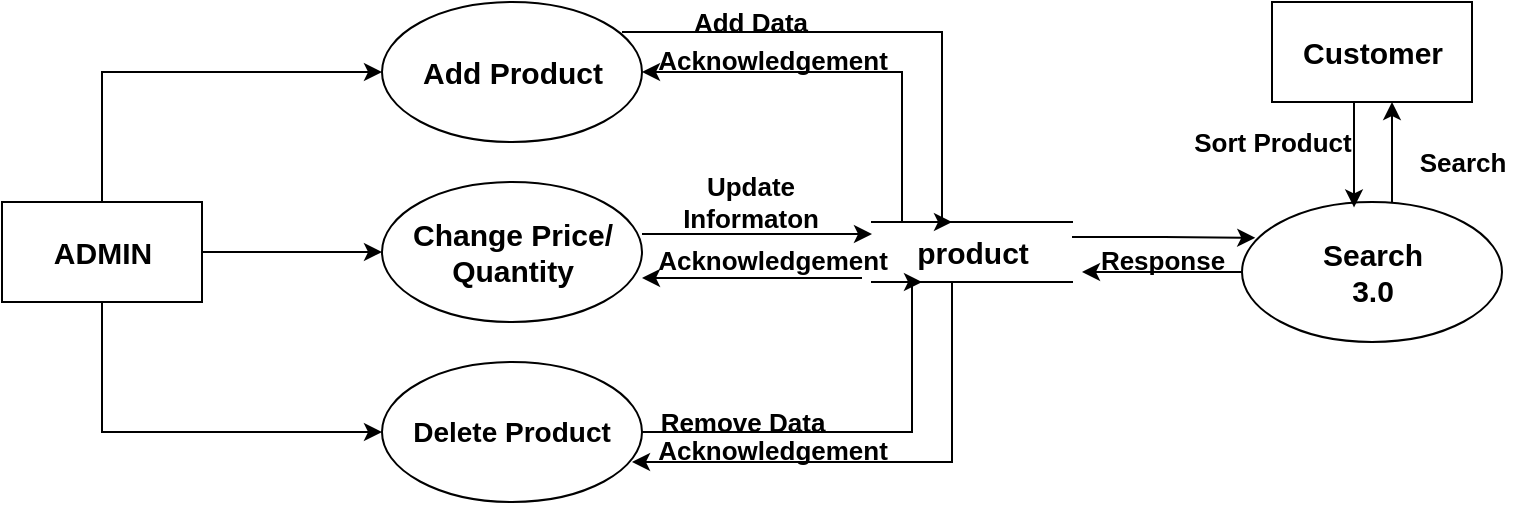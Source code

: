 <mxfile>
    <diagram id="RAqrYexfPU6ANRYc0wUk" name="Page-1">
        <mxGraphModel dx="722" dy="551" grid="1" gridSize="10" guides="1" tooltips="1" connect="1" arrows="1" fold="1" page="1" pageScale="1" pageWidth="827" pageHeight="1169" background="#ffffff" math="0" shadow="0">
            <root>
                <mxCell id="0"/>
                <mxCell id="1" parent="0"/>
                <mxCell id="8" style="edgeStyle=elbowEdgeStyle;html=1;exitX=0.5;exitY=0;exitDx=0;exitDy=0;entryX=0;entryY=0.5;entryDx=0;entryDy=0;fontSize=15;fontColor=#000000;strokeColor=#000000;rounded=0;" parent="1" source="3" target="4" edge="1">
                    <mxGeometry relative="1" as="geometry">
                        <Array as="points">
                            <mxPoint x="90" y="220"/>
                        </Array>
                    </mxGeometry>
                </mxCell>
                <mxCell id="9" style="edgeStyle=elbowEdgeStyle;rounded=0;html=1;exitX=1;exitY=0.5;exitDx=0;exitDy=0;entryX=0;entryY=0.5;entryDx=0;entryDy=0;fontSize=15;fontColor=#000000;strokeColor=#000000;" parent="1" source="3" target="5" edge="1">
                    <mxGeometry relative="1" as="geometry"/>
                </mxCell>
                <mxCell id="10" style="edgeStyle=elbowEdgeStyle;rounded=0;html=1;exitX=0.5;exitY=1;exitDx=0;exitDy=0;entryX=0;entryY=0.5;entryDx=0;entryDy=0;fontSize=15;fontColor=#000000;strokeColor=#000000;" parent="1" source="3" target="6" edge="1">
                    <mxGeometry relative="1" as="geometry">
                        <Array as="points">
                            <mxPoint x="90" y="340"/>
                        </Array>
                    </mxGeometry>
                </mxCell>
                <mxCell id="3" value="&lt;b&gt;&lt;font style=&quot;font-size: 15px&quot; color=&quot;#000000&quot;&gt;ADMIN&lt;/font&gt;&lt;/b&gt;" style="html=1;dashed=0;whitespace=wrap;fillColor=none;strokeColor=#000000;" parent="1" vertex="1">
                    <mxGeometry x="40" y="250" width="100" height="50" as="geometry"/>
                </mxCell>
                <mxCell id="12" style="edgeStyle=elbowEdgeStyle;rounded=0;html=1;exitX=1;exitY=0.5;exitDx=0;exitDy=0;entryX=0.4;entryY=0;entryDx=0;entryDy=0;fontSize=15;fontColor=#000000;strokeColor=#000000;entryPerimeter=0;" parent="1" target="11" edge="1">
                    <mxGeometry relative="1" as="geometry">
                        <mxPoint x="350" y="165" as="sourcePoint"/>
                        <mxPoint x="510" y="240" as="targetPoint"/>
                        <Array as="points">
                            <mxPoint x="510" y="210"/>
                        </Array>
                    </mxGeometry>
                </mxCell>
                <mxCell id="4" value="Add Product" style="shape=ellipse;html=1;dashed=0;whitespace=wrap;perimeter=ellipsePerimeter;labelBackgroundColor=#FFFFFF;fontSize=15;fontColor=#000000;strokeColor=#000000;fillColor=#FFFFFF;fontStyle=1" parent="1" vertex="1">
                    <mxGeometry x="230" y="150" width="130" height="70" as="geometry"/>
                </mxCell>
                <mxCell id="15" style="edgeStyle=elbowEdgeStyle;rounded=0;html=1;exitX=1;exitY=0.5;exitDx=0;exitDy=0;fontSize=15;fontColor=#000000;strokeColor=#000000;entryX=0;entryY=0.2;entryDx=0;entryDy=0;entryPerimeter=0;" parent="1" target="11" edge="1">
                    <mxGeometry relative="1" as="geometry">
                        <mxPoint x="460" y="266" as="targetPoint"/>
                        <mxPoint x="360" y="266" as="sourcePoint"/>
                    </mxGeometry>
                </mxCell>
                <mxCell id="5" value="Change Price/&lt;br&gt;Quantity" style="shape=ellipse;html=1;dashed=0;whitespace=wrap;perimeter=ellipsePerimeter;labelBackgroundColor=#FFFFFF;fontSize=15;fontColor=#000000;strokeColor=#000000;fillColor=#FFFFFF;fontStyle=1" parent="1" vertex="1">
                    <mxGeometry x="230" y="240" width="130" height="70" as="geometry"/>
                </mxCell>
                <mxCell id="17" style="edgeStyle=elbowEdgeStyle;rounded=0;html=1;exitX=1;exitY=0.5;exitDx=0;exitDy=0;entryX=0.25;entryY=1;entryDx=0;entryDy=0;fontSize=15;fontColor=#000000;strokeColor=#000000;" parent="1" source="6" target="11" edge="1">
                    <mxGeometry relative="1" as="geometry">
                        <Array as="points">
                            <mxPoint x="495" y="330"/>
                        </Array>
                    </mxGeometry>
                </mxCell>
                <mxCell id="6" value="&lt;font color=&quot;#000000&quot; style=&quot;font-size: 14px&quot;&gt;&lt;span&gt;&lt;b&gt;Delete Product&lt;br&gt;&lt;/b&gt;&lt;/span&gt;&lt;/font&gt;" style="ellipse;whiteSpace=wrap;html=1;strokeColor=#000000;fillColor=none;" parent="1" vertex="1">
                    <mxGeometry x="230" y="330" width="130" height="70" as="geometry"/>
                </mxCell>
                <mxCell id="14" style="edgeStyle=elbowEdgeStyle;rounded=0;html=1;exitX=0.25;exitY=0;exitDx=0;exitDy=0;entryX=1;entryY=0.5;entryDx=0;entryDy=0;fontSize=15;fontColor=#000000;strokeColor=#000000;" parent="1" source="11" target="4" edge="1">
                    <mxGeometry relative="1" as="geometry">
                        <Array as="points">
                            <mxPoint x="490" y="220"/>
                        </Array>
                    </mxGeometry>
                </mxCell>
                <mxCell id="16" style="edgeStyle=elbowEdgeStyle;rounded=0;html=1;exitX=0;exitY=0.5;exitDx=0;exitDy=0;entryX=1;entryY=0.5;entryDx=0;entryDy=0;fontSize=15;fontColor=#000000;strokeColor=#000000;" parent="1" edge="1">
                    <mxGeometry relative="1" as="geometry">
                        <mxPoint x="470" y="288" as="sourcePoint"/>
                        <mxPoint x="360" y="288" as="targetPoint"/>
                    </mxGeometry>
                </mxCell>
                <mxCell id="18" style="edgeStyle=elbowEdgeStyle;rounded=0;html=1;exitX=0.5;exitY=1;exitDx=0;exitDy=0;entryX=1;entryY=0.714;entryDx=0;entryDy=0;entryPerimeter=0;fontSize=15;fontColor=#000000;strokeColor=#000000;" parent="1" edge="1">
                    <mxGeometry relative="1" as="geometry">
                        <mxPoint x="515" y="290" as="sourcePoint"/>
                        <mxPoint x="355" y="379.98" as="targetPoint"/>
                        <Array as="points">
                            <mxPoint x="515" y="330"/>
                        </Array>
                    </mxGeometry>
                </mxCell>
                <mxCell id="24" style="edgeStyle=elbowEdgeStyle;rounded=0;html=1;exitX=1;exitY=0.25;exitDx=0;exitDy=0;entryX=0.051;entryY=0.256;entryDx=0;entryDy=0;entryPerimeter=0;fontSize=15;fontColor=#000000;strokeColor=#000000;" parent="1" source="11" target="19" edge="1">
                    <mxGeometry relative="1" as="geometry"/>
                </mxCell>
                <mxCell id="11" value="&lt;b&gt;product&lt;/b&gt;" style="html=1;dashed=0;whitespace=wrap;shape=partialRectangle;right=0;left=0;fontSize=15;fontColor=#000000;strokeColor=#000000;fillColor=none;" parent="1" vertex="1">
                    <mxGeometry x="475" y="260" width="100" height="30" as="geometry"/>
                </mxCell>
                <mxCell id="22" style="edgeStyle=elbowEdgeStyle;rounded=0;html=1;exitX=0.5;exitY=0;exitDx=0;exitDy=0;entryX=0.5;entryY=1;entryDx=0;entryDy=0;fontSize=15;fontColor=#000000;strokeColor=#000000;" parent="1" edge="1">
                    <mxGeometry relative="1" as="geometry">
                        <mxPoint x="735" y="250" as="sourcePoint"/>
                        <mxPoint x="735" y="200" as="targetPoint"/>
                    </mxGeometry>
                </mxCell>
                <mxCell id="23" style="edgeStyle=elbowEdgeStyle;rounded=0;html=1;exitX=0;exitY=0.5;exitDx=0;exitDy=0;fontSize=15;fontColor=#000000;strokeColor=#000000;" parent="1" source="19" edge="1">
                    <mxGeometry relative="1" as="geometry">
                        <mxPoint x="580" y="285" as="targetPoint"/>
                    </mxGeometry>
                </mxCell>
                <mxCell id="19" value="Search&lt;br&gt;3.0" style="shape=ellipse;html=1;dashed=0;whitespace=wrap;perimeter=ellipsePerimeter;labelBackgroundColor=#FFFFFF;fontSize=15;fontColor=#000000;strokeColor=#000000;fillColor=#FFFFFF;fontStyle=1" parent="1" vertex="1">
                    <mxGeometry x="660" y="250" width="130" height="70" as="geometry"/>
                </mxCell>
                <mxCell id="21" style="edgeStyle=elbowEdgeStyle;rounded=0;html=1;exitX=0.25;exitY=1;exitDx=0;exitDy=0;fontSize=15;fontColor=#000000;strokeColor=#000000;" parent="1" edge="1">
                    <mxGeometry relative="1" as="geometry">
                        <mxPoint x="716" y="200" as="sourcePoint"/>
                        <mxPoint x="716" y="252.692" as="targetPoint"/>
                    </mxGeometry>
                </mxCell>
                <mxCell id="20" value="&lt;b&gt;&lt;font style=&quot;font-size: 15px&quot; color=&quot;#000000&quot;&gt;Customer&lt;/font&gt;&lt;/b&gt;" style="html=1;dashed=0;whitespace=wrap;fillColor=none;strokeColor=#000000;" parent="1" vertex="1">
                    <mxGeometry x="675" y="150" width="100" height="50" as="geometry"/>
                </mxCell>
                <mxCell id="25" value="&lt;b&gt;&lt;font style=&quot;font-size: 13px&quot; color=&quot;#000000&quot;&gt;Add Data&lt;/font&gt;&lt;/b&gt;" style="text;html=1;align=center;verticalAlign=middle;resizable=0;points=[];autosize=1;strokeColor=none;fillColor=none;" vertex="1" parent="1">
                    <mxGeometry x="379" y="150" width="70" height="20" as="geometry"/>
                </mxCell>
                <mxCell id="26" value="&lt;b&gt;Acknowledgement&lt;/b&gt;" style="text;html=1;align=center;verticalAlign=middle;resizable=0;points=[];autosize=1;strokeColor=none;fillColor=none;fontSize=13;fontColor=#000000;" vertex="1" parent="1">
                    <mxGeometry x="360" y="169" width="130" height="20" as="geometry"/>
                </mxCell>
                <mxCell id="28" value="&lt;b&gt;Update &lt;br&gt;Informaton&lt;/b&gt;" style="text;html=1;align=center;verticalAlign=middle;resizable=0;points=[];autosize=1;strokeColor=none;fillColor=none;fontSize=13;fontColor=#000000;" vertex="1" parent="1">
                    <mxGeometry x="374" y="230" width="80" height="40" as="geometry"/>
                </mxCell>
                <mxCell id="29" value="&lt;b&gt;Acknowledgement&lt;/b&gt;" style="text;html=1;align=center;verticalAlign=middle;resizable=0;points=[];autosize=1;strokeColor=none;fillColor=none;fontSize=13;fontColor=#000000;" vertex="1" parent="1">
                    <mxGeometry x="360" y="269" width="130" height="20" as="geometry"/>
                </mxCell>
                <mxCell id="30" value="&lt;b&gt;Remove Data&lt;/b&gt;" style="text;html=1;align=center;verticalAlign=middle;resizable=0;points=[];autosize=1;strokeColor=none;fillColor=none;fontSize=13;fontColor=#000000;" vertex="1" parent="1">
                    <mxGeometry x="360" y="350" width="100" height="20" as="geometry"/>
                </mxCell>
                <mxCell id="31" value="&lt;b&gt;Acknowledgement&lt;/b&gt;" style="text;html=1;align=center;verticalAlign=middle;resizable=0;points=[];autosize=1;strokeColor=none;fillColor=none;fontSize=13;fontColor=#000000;" vertex="1" parent="1">
                    <mxGeometry x="360" y="364" width="130" height="20" as="geometry"/>
                </mxCell>
                <mxCell id="32" value="&lt;b&gt;Search&lt;/b&gt;" style="text;html=1;align=center;verticalAlign=middle;resizable=0;points=[];autosize=1;strokeColor=none;fillColor=none;fontSize=13;fontColor=#000000;" vertex="1" parent="1">
                    <mxGeometry x="740" y="220" width="60" height="20" as="geometry"/>
                </mxCell>
                <mxCell id="33" value="&lt;b&gt;Sort Product&lt;/b&gt;" style="text;html=1;align=center;verticalAlign=middle;resizable=0;points=[];autosize=1;strokeColor=none;fillColor=none;fontSize=13;fontColor=#000000;" vertex="1" parent="1">
                    <mxGeometry x="630" y="210" width="90" height="20" as="geometry"/>
                </mxCell>
                <mxCell id="34" value="&lt;b&gt;Response&lt;/b&gt;" style="text;html=1;align=center;verticalAlign=middle;resizable=0;points=[];autosize=1;strokeColor=none;fillColor=none;fontSize=13;fontColor=#000000;" vertex="1" parent="1">
                    <mxGeometry x="580" y="269" width="80" height="20" as="geometry"/>
                </mxCell>
            </root>
        </mxGraphModel>
    </diagram>
</mxfile>